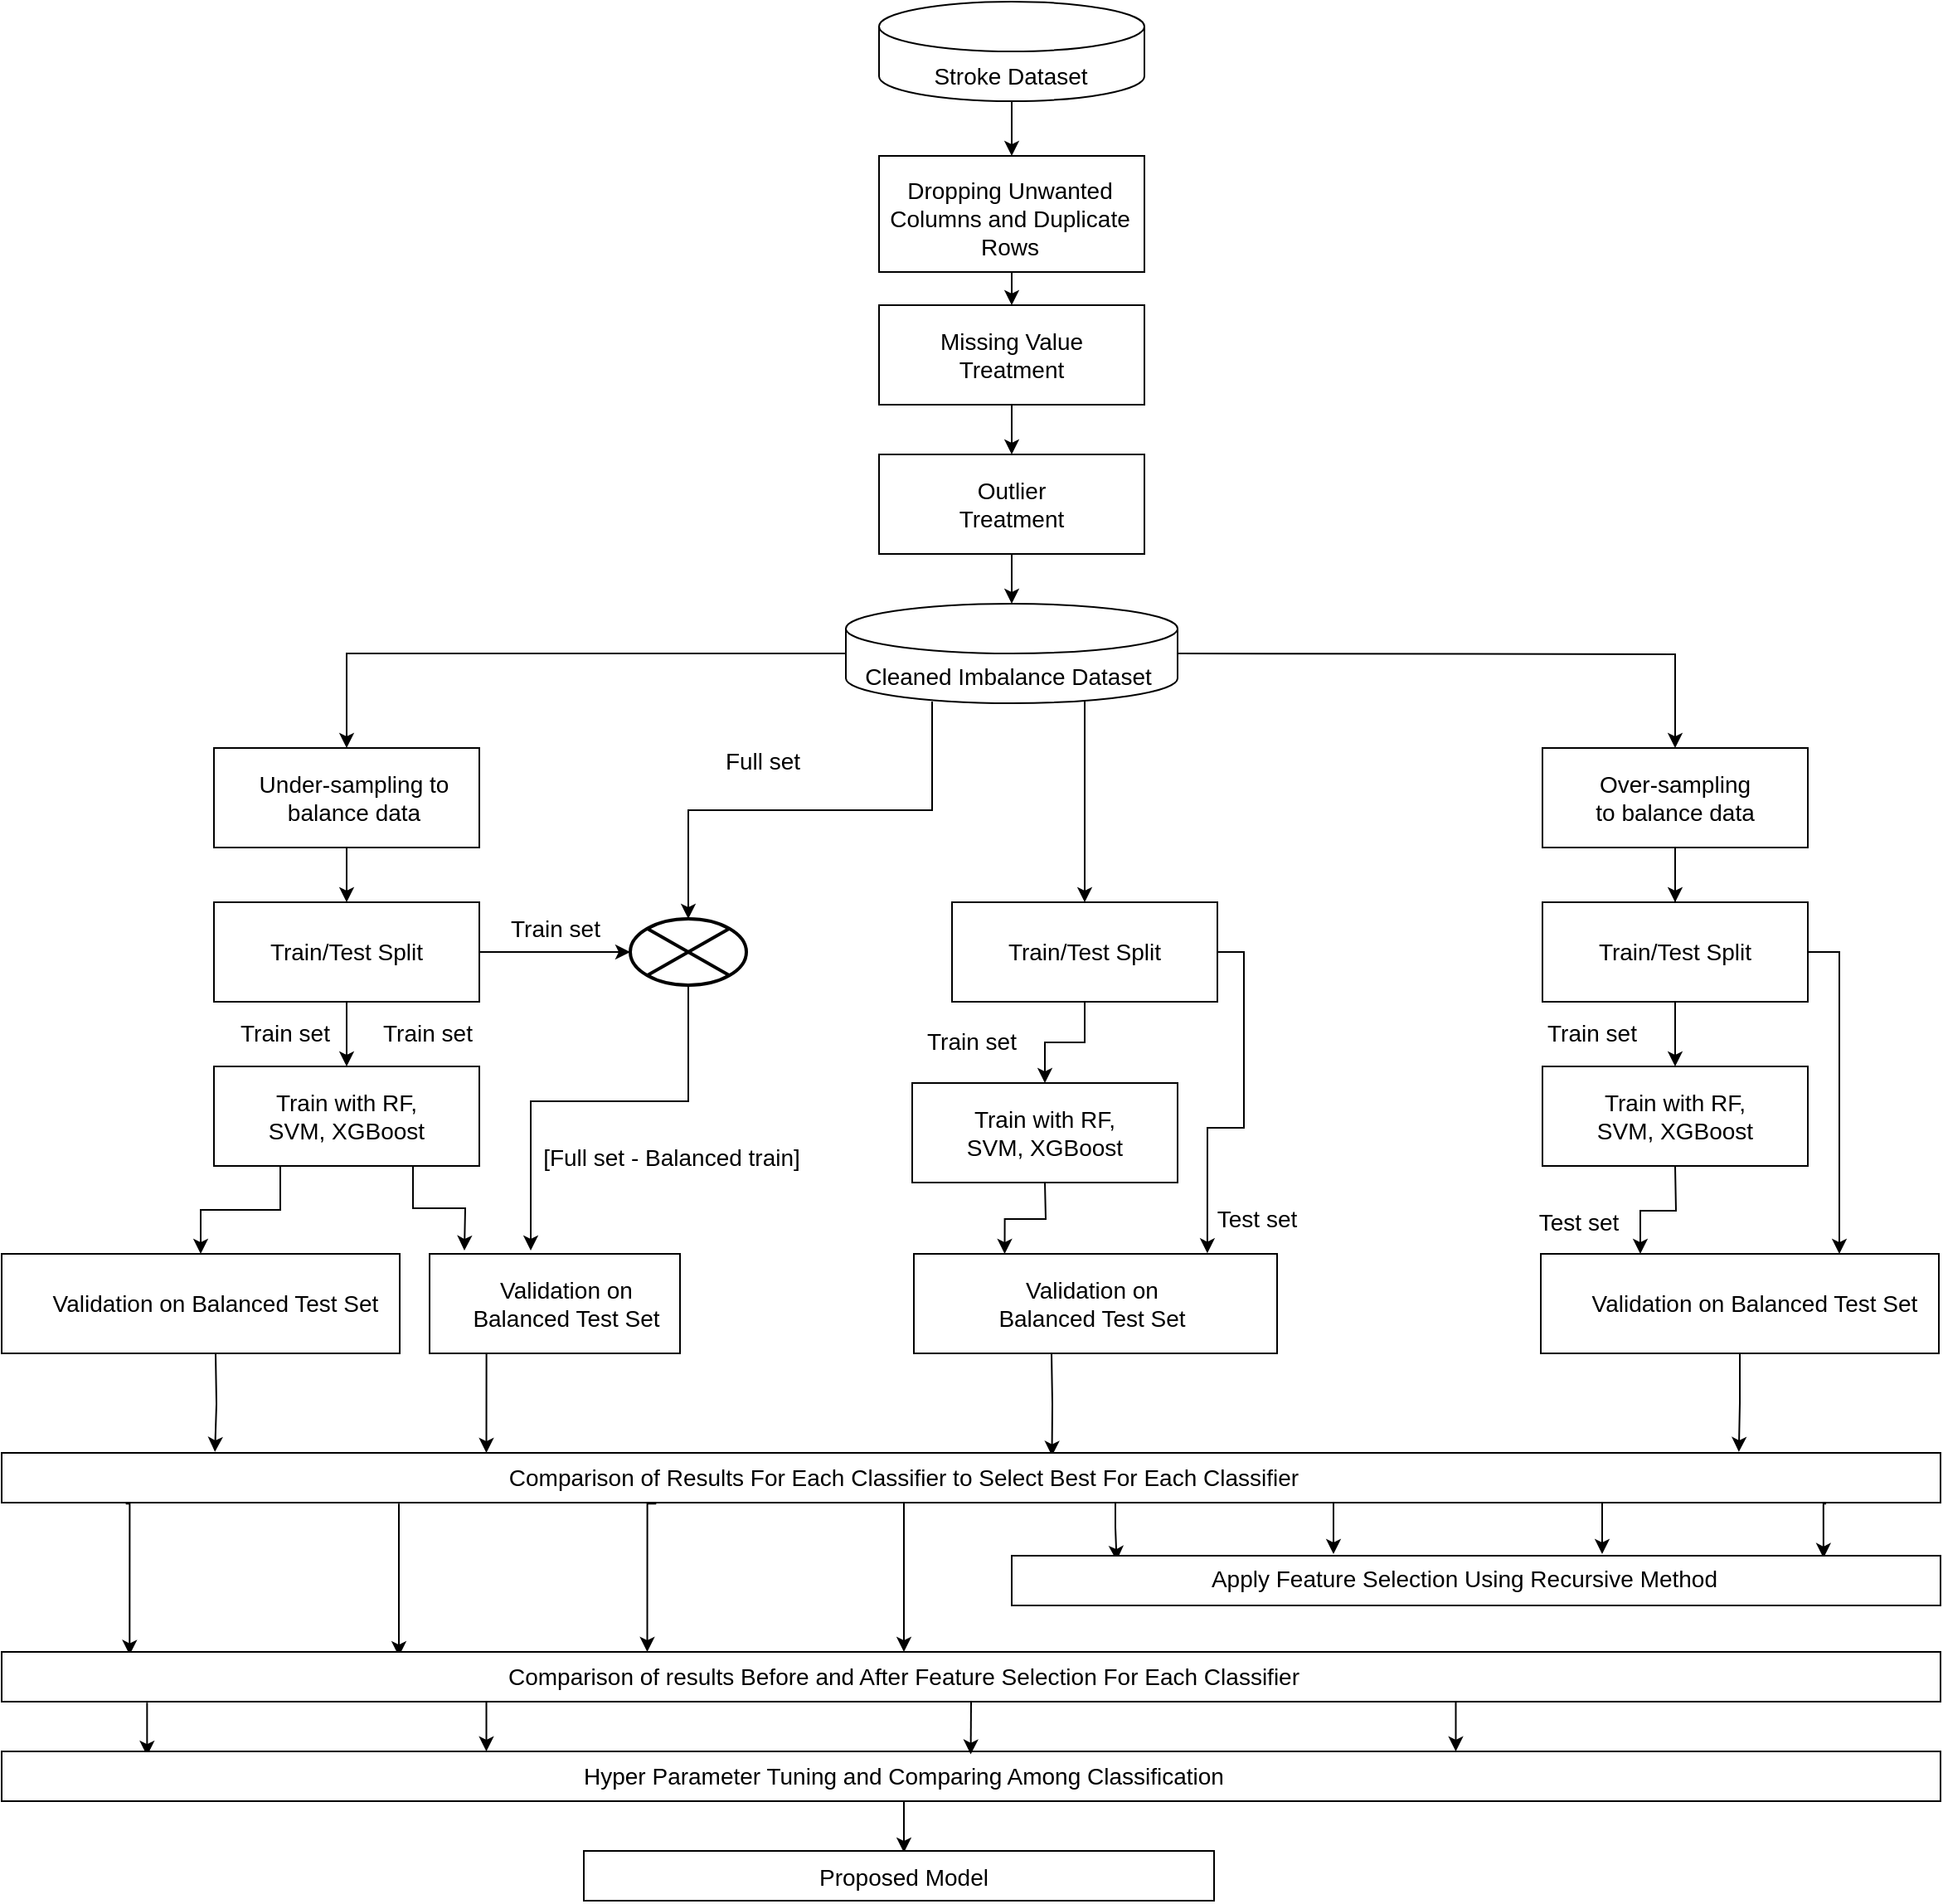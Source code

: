 <mxfile version="18.1.3" type="github">
  <diagram id="PCii4-yHpSWue9ZSMyPw" name="Page-1">
    <mxGraphModel dx="2234" dy="729" grid="1" gridSize="10" guides="1" tooltips="1" connect="1" arrows="1" fold="1" page="1" pageScale="1" pageWidth="850" pageHeight="1100" math="0" shadow="0">
      <root>
        <mxCell id="0" />
        <mxCell id="1" parent="0" />
        <mxCell id="yMCKSJx15J1RFyX7Sh6V-66" style="rounded=0;orthogonalLoop=1;jettySize=auto;html=1;entryX=0.5;entryY=0;entryDx=0;entryDy=0;" parent="1" source="yMCKSJx15J1RFyX7Sh6V-11" target="yMCKSJx15J1RFyX7Sh6V-13" edge="1">
          <mxGeometry relative="1" as="geometry" />
        </mxCell>
        <mxCell id="yMCKSJx15J1RFyX7Sh6V-11" value="" style="shape=cylinder3;whiteSpace=wrap;html=1;boundedLbl=1;backgroundOutline=1;size=15;" parent="1" vertex="1">
          <mxGeometry x="320" y="7" width="160" height="60" as="geometry" />
        </mxCell>
        <mxCell id="yMCKSJx15J1RFyX7Sh6V-12" value="&lt;font style=&quot;font-size: 14px;&quot;&gt;Stroke Dataset&lt;/font&gt;" style="text;html=1;strokeColor=none;fillColor=none;align=center;verticalAlign=middle;whiteSpace=wrap;rounded=0;" parent="1" vertex="1">
          <mxGeometry x="350" y="37" width="99" height="30" as="geometry" />
        </mxCell>
        <mxCell id="yMCKSJx15J1RFyX7Sh6V-13" value="" style="rounded=0;whiteSpace=wrap;html=1;" parent="1" vertex="1">
          <mxGeometry x="320" y="100" width="160" height="70" as="geometry" />
        </mxCell>
        <mxCell id="yMCKSJx15J1RFyX7Sh6V-68" style="edgeStyle=none;rounded=0;orthogonalLoop=1;jettySize=auto;html=1;entryX=0.5;entryY=0;entryDx=0;entryDy=0;" parent="1" target="yMCKSJx15J1RFyX7Sh6V-15" edge="1">
          <mxGeometry relative="1" as="geometry">
            <mxPoint x="400" y="170" as="sourcePoint" />
          </mxGeometry>
        </mxCell>
        <mxCell id="yMCKSJx15J1RFyX7Sh6V-14" value="&lt;font style=&quot;font-size: 14px;&quot;&gt;Dropping Unwanted Columns and Duplicate Rows&lt;/font&gt;" style="text;html=1;strokeColor=none;fillColor=none;align=center;verticalAlign=middle;whiteSpace=wrap;rounded=0;" parent="1" vertex="1">
          <mxGeometry x="324" y="125" width="150" height="25" as="geometry" />
        </mxCell>
        <mxCell id="yMCKSJx15J1RFyX7Sh6V-15" value="" style="rounded=0;whiteSpace=wrap;html=1;" parent="1" vertex="1">
          <mxGeometry x="320" y="190" width="160" height="60" as="geometry" />
        </mxCell>
        <mxCell id="yMCKSJx15J1RFyX7Sh6V-69" value="" style="edgeStyle=none;rounded=0;orthogonalLoop=1;jettySize=auto;html=1;entryX=0.5;entryY=0;entryDx=0;entryDy=0;" parent="1" target="yMCKSJx15J1RFyX7Sh6V-18" edge="1">
          <mxGeometry relative="1" as="geometry">
            <mxPoint x="400" y="250" as="sourcePoint" />
          </mxGeometry>
        </mxCell>
        <mxCell id="yMCKSJx15J1RFyX7Sh6V-16" value="&lt;font style=&quot;font-size: 14px;&quot;&gt;Missing Value Treatment&lt;/font&gt;" style="text;html=1;strokeColor=none;fillColor=none;align=center;verticalAlign=middle;whiteSpace=wrap;rounded=0;" parent="1" vertex="1">
          <mxGeometry x="350" y="205" width="100" height="30" as="geometry" />
        </mxCell>
        <mxCell id="yMCKSJx15J1RFyX7Sh6V-70" style="edgeStyle=none;rounded=0;orthogonalLoop=1;jettySize=auto;html=1;exitX=0.5;exitY=1;exitDx=0;exitDy=0;entryX=0.5;entryY=0;entryDx=0;entryDy=0;entryPerimeter=0;" parent="1" source="yMCKSJx15J1RFyX7Sh6V-18" edge="1">
          <mxGeometry relative="1" as="geometry">
            <mxPoint x="401" y="340" as="sourcePoint" />
            <mxPoint x="400" y="370" as="targetPoint" />
          </mxGeometry>
        </mxCell>
        <mxCell id="yMCKSJx15J1RFyX7Sh6V-18" value="" style="rounded=0;whiteSpace=wrap;html=1;" parent="1" vertex="1">
          <mxGeometry x="320" y="280" width="160" height="60" as="geometry" />
        </mxCell>
        <mxCell id="yMCKSJx15J1RFyX7Sh6V-19" value="&lt;font style=&quot;font-size: 14px;&quot;&gt;Outlier Treatment&lt;/font&gt;" style="text;html=1;strokeColor=none;fillColor=none;align=center;verticalAlign=middle;whiteSpace=wrap;rounded=0;strokeWidth=2;" parent="1" vertex="1">
          <mxGeometry x="350" y="295" width="100" height="30" as="geometry" />
        </mxCell>
        <mxCell id="yMCKSJx15J1RFyX7Sh6V-71" style="edgeStyle=orthogonalEdgeStyle;rounded=0;orthogonalLoop=1;jettySize=auto;html=1;entryX=0.5;entryY=0;entryDx=0;entryDy=0;" parent="1" source="yMCKSJx15J1RFyX7Sh6V-21" target="yMCKSJx15J1RFyX7Sh6V-24" edge="1">
          <mxGeometry relative="1" as="geometry" />
        </mxCell>
        <mxCell id="yMCKSJx15J1RFyX7Sh6V-21" value="" style="shape=cylinder3;whiteSpace=wrap;html=1;boundedLbl=1;backgroundOutline=1;size=15;" parent="1" vertex="1">
          <mxGeometry x="300" y="370" width="200" height="60" as="geometry" />
        </mxCell>
        <mxCell id="yMCKSJx15J1RFyX7Sh6V-72" style="edgeStyle=orthogonalEdgeStyle;rounded=0;orthogonalLoop=1;jettySize=auto;html=1;entryX=0.5;entryY=0;entryDx=0;entryDy=0;" parent="1" target="yMCKSJx15J1RFyX7Sh6V-26" edge="1">
          <mxGeometry relative="1" as="geometry">
            <mxPoint x="500" y="400" as="sourcePoint" />
          </mxGeometry>
        </mxCell>
        <mxCell id="yMCKSJx15J1RFyX7Sh6V-105" style="edgeStyle=orthogonalEdgeStyle;rounded=0;orthogonalLoop=1;jettySize=auto;html=1;exitX=0.75;exitY=1;exitDx=0;exitDy=0;entryX=0.5;entryY=0;entryDx=0;entryDy=0;fontSize=14;" parent="1" source="yMCKSJx15J1RFyX7Sh6V-22" target="yMCKSJx15J1RFyX7Sh6V-46" edge="1">
          <mxGeometry relative="1" as="geometry" />
        </mxCell>
        <mxCell id="yMCKSJx15J1RFyX7Sh6V-111" style="edgeStyle=orthogonalEdgeStyle;rounded=0;orthogonalLoop=1;jettySize=auto;html=1;exitX=0.25;exitY=1;exitDx=0;exitDy=0;fontSize=14;" parent="1" source="yMCKSJx15J1RFyX7Sh6V-22" target="yMCKSJx15J1RFyX7Sh6V-110" edge="1">
          <mxGeometry relative="1" as="geometry" />
        </mxCell>
        <mxCell id="yMCKSJx15J1RFyX7Sh6V-22" value="&lt;font style=&quot;font-size: 14px;&quot;&gt;Cleaned Imbalance Dataset&lt;/font&gt;" style="text;html=1;strokeColor=none;fillColor=none;align=center;verticalAlign=middle;whiteSpace=wrap;rounded=0;" parent="1" vertex="1">
          <mxGeometry x="306" y="399" width="184" height="30" as="geometry" />
        </mxCell>
        <mxCell id="yMCKSJx15J1RFyX7Sh6V-24" value="" style="rounded=0;whiteSpace=wrap;html=1;" parent="1" vertex="1">
          <mxGeometry x="-81" y="457" width="160" height="60" as="geometry" />
        </mxCell>
        <mxCell id="yMCKSJx15J1RFyX7Sh6V-73" value="" style="edgeStyle=none;rounded=0;orthogonalLoop=1;jettySize=auto;html=1;entryX=0.5;entryY=0;entryDx=0;entryDy=0;exitX=0.5;exitY=1;exitDx=0;exitDy=0;" parent="1" source="yMCKSJx15J1RFyX7Sh6V-24" target="yMCKSJx15J1RFyX7Sh6V-28" edge="1">
          <mxGeometry relative="1" as="geometry">
            <mxPoint x="-30" y="430" as="sourcePoint" />
          </mxGeometry>
        </mxCell>
        <mxCell id="yMCKSJx15J1RFyX7Sh6V-25" value="&lt;font style=&quot;font-size: 14px;&quot;&gt;Under-sampling to balance data&lt;/font&gt;" style="text;html=1;strokeColor=none;fillColor=none;align=center;verticalAlign=middle;whiteSpace=wrap;rounded=0;" parent="1" vertex="1">
          <mxGeometry x="-56" y="472" width="119" height="30" as="geometry" />
        </mxCell>
        <mxCell id="yMCKSJx15J1RFyX7Sh6V-75" value="" style="edgeStyle=none;rounded=0;orthogonalLoop=1;jettySize=auto;html=1;fontSize=14;" parent="1" source="yMCKSJx15J1RFyX7Sh6V-26" target="yMCKSJx15J1RFyX7Sh6V-31" edge="1">
          <mxGeometry relative="1" as="geometry" />
        </mxCell>
        <mxCell id="yMCKSJx15J1RFyX7Sh6V-26" value="" style="rounded=0;whiteSpace=wrap;html=1;" parent="1" vertex="1">
          <mxGeometry x="720" y="457" width="160" height="60" as="geometry" />
        </mxCell>
        <mxCell id="yMCKSJx15J1RFyX7Sh6V-74" value="" style="edgeStyle=none;rounded=0;orthogonalLoop=1;jettySize=auto;html=1;entryX=0.5;entryY=0;entryDx=0;entryDy=0;" parent="1" target="yMCKSJx15J1RFyX7Sh6V-30" edge="1">
          <mxGeometry relative="1" as="geometry">
            <mxPoint x="800" y="520" as="sourcePoint" />
          </mxGeometry>
        </mxCell>
        <mxCell id="yMCKSJx15J1RFyX7Sh6V-27" value="&lt;font style=&quot;font-size: 14px;&quot;&gt;Over-sampling to balance data&lt;/font&gt;" style="text;html=1;strokeColor=none;fillColor=none;align=center;verticalAlign=middle;whiteSpace=wrap;rounded=0;" parent="1" vertex="1">
          <mxGeometry x="750" y="472" width="100" height="30" as="geometry" />
        </mxCell>
        <mxCell id="yMCKSJx15J1RFyX7Sh6V-112" style="edgeStyle=orthogonalEdgeStyle;rounded=0;orthogonalLoop=1;jettySize=auto;html=1;exitX=1;exitY=0.5;exitDx=0;exitDy=0;entryX=0;entryY=0.5;entryDx=0;entryDy=0;entryPerimeter=0;fontSize=14;" parent="1" source="yMCKSJx15J1RFyX7Sh6V-28" target="yMCKSJx15J1RFyX7Sh6V-110" edge="1">
          <mxGeometry relative="1" as="geometry" />
        </mxCell>
        <mxCell id="yMCKSJx15J1RFyX7Sh6V-28" value="" style="rounded=0;whiteSpace=wrap;html=1;" parent="1" vertex="1">
          <mxGeometry x="-81" y="550" width="160" height="60" as="geometry" />
        </mxCell>
        <mxCell id="yMCKSJx15J1RFyX7Sh6V-76" value="" style="edgeStyle=none;rounded=0;orthogonalLoop=1;jettySize=auto;html=1;fontSize=14;entryX=0.5;entryY=0;entryDx=0;entryDy=0;" parent="1" target="yMCKSJx15J1RFyX7Sh6V-32" edge="1">
          <mxGeometry relative="1" as="geometry">
            <mxPoint x="-1" y="610" as="sourcePoint" />
          </mxGeometry>
        </mxCell>
        <mxCell id="yMCKSJx15J1RFyX7Sh6V-29" value="&lt;font style=&quot;font-size: 14px;&quot;&gt;Train/Test Split&lt;/font&gt;" style="text;html=1;strokeColor=none;fillColor=none;align=center;verticalAlign=middle;whiteSpace=wrap;rounded=0;" parent="1" vertex="1">
          <mxGeometry x="-51" y="565" width="100" height="30" as="geometry" />
        </mxCell>
        <mxCell id="yMCKSJx15J1RFyX7Sh6V-85" style="edgeStyle=orthogonalEdgeStyle;rounded=0;orthogonalLoop=1;jettySize=auto;html=1;entryX=0.75;entryY=0;entryDx=0;entryDy=0;fontSize=14;" parent="1" source="yMCKSJx15J1RFyX7Sh6V-30" target="yMCKSJx15J1RFyX7Sh6V-54" edge="1">
          <mxGeometry relative="1" as="geometry">
            <Array as="points">
              <mxPoint x="899" y="580" />
            </Array>
          </mxGeometry>
        </mxCell>
        <mxCell id="yMCKSJx15J1RFyX7Sh6V-30" value="" style="rounded=0;whiteSpace=wrap;html=1;" parent="1" vertex="1">
          <mxGeometry x="720" y="550" width="160" height="60" as="geometry" />
        </mxCell>
        <mxCell id="yMCKSJx15J1RFyX7Sh6V-81" value="" style="edgeStyle=orthogonalEdgeStyle;rounded=0;orthogonalLoop=1;jettySize=auto;html=1;fontSize=14;entryX=0.5;entryY=0;entryDx=0;entryDy=0;" parent="1" target="yMCKSJx15J1RFyX7Sh6V-34" edge="1">
          <mxGeometry relative="1" as="geometry">
            <mxPoint x="800" y="610" as="sourcePoint" />
          </mxGeometry>
        </mxCell>
        <mxCell id="yMCKSJx15J1RFyX7Sh6V-31" value="&lt;font style=&quot;font-size: 14px;&quot;&gt;Train/Test Split&lt;/font&gt;" style="text;html=1;strokeColor=none;fillColor=none;align=center;verticalAlign=middle;whiteSpace=wrap;rounded=0;" parent="1" vertex="1">
          <mxGeometry x="750" y="565" width="100" height="30" as="geometry" />
        </mxCell>
        <mxCell id="yMCKSJx15J1RFyX7Sh6V-80" style="edgeStyle=orthogonalEdgeStyle;rounded=0;orthogonalLoop=1;jettySize=auto;html=1;exitX=0.75;exitY=1;exitDx=0;exitDy=0;fontSize=14;" parent="1" source="yMCKSJx15J1RFyX7Sh6V-32" edge="1">
          <mxGeometry relative="1" as="geometry">
            <mxPoint x="70" y="760" as="targetPoint" />
          </mxGeometry>
        </mxCell>
        <mxCell id="yMCKSJx15J1RFyX7Sh6V-32" value="" style="rounded=0;whiteSpace=wrap;html=1;" parent="1" vertex="1">
          <mxGeometry x="-81" y="649" width="160" height="60" as="geometry" />
        </mxCell>
        <mxCell id="yMCKSJx15J1RFyX7Sh6V-33" value="&lt;font style=&quot;font-size: 14px;&quot;&gt;Train with RF, SVM, XGBoost&lt;/font&gt;" style="text;html=1;strokeColor=none;fillColor=none;align=center;verticalAlign=middle;whiteSpace=wrap;rounded=0;" parent="1" vertex="1">
          <mxGeometry x="-51" y="664" width="100" height="30" as="geometry" />
        </mxCell>
        <mxCell id="yMCKSJx15J1RFyX7Sh6V-34" value="" style="rounded=0;whiteSpace=wrap;html=1;" parent="1" vertex="1">
          <mxGeometry x="720" y="649" width="160" height="60" as="geometry" />
        </mxCell>
        <mxCell id="yMCKSJx15J1RFyX7Sh6V-82" value="" style="edgeStyle=orthogonalEdgeStyle;rounded=0;orthogonalLoop=1;jettySize=auto;html=1;fontSize=14;entryX=0.25;entryY=0;entryDx=0;entryDy=0;" parent="1" target="yMCKSJx15J1RFyX7Sh6V-54" edge="1">
          <mxGeometry relative="1" as="geometry">
            <mxPoint x="800" y="709" as="sourcePoint" />
            <mxPoint x="800" y="739" as="targetPoint" />
          </mxGeometry>
        </mxCell>
        <mxCell id="yMCKSJx15J1RFyX7Sh6V-35" value="&lt;font style=&quot;font-size: 14px;&quot;&gt;Train with RF, SVM, XGBoost&lt;/font&gt;" style="text;html=1;strokeColor=none;fillColor=none;align=center;verticalAlign=middle;whiteSpace=wrap;rounded=0;" parent="1" vertex="1">
          <mxGeometry x="750" y="664" width="100" height="30" as="geometry" />
        </mxCell>
        <mxCell id="yMCKSJx15J1RFyX7Sh6V-79" style="edgeStyle=orthogonalEdgeStyle;rounded=0;orthogonalLoop=1;jettySize=auto;html=1;exitX=0.25;exitY=1;exitDx=0;exitDy=0;entryX=0.5;entryY=0;entryDx=0;entryDy=0;fontSize=14;" parent="1" source="yMCKSJx15J1RFyX7Sh6V-32" target="yMCKSJx15J1RFyX7Sh6V-42" edge="1">
          <mxGeometry relative="1" as="geometry">
            <mxPoint x="-30.5" y="799" as="sourcePoint" />
          </mxGeometry>
        </mxCell>
        <mxCell id="yMCKSJx15J1RFyX7Sh6V-42" value="" style="rounded=0;whiteSpace=wrap;html=1;" parent="1" vertex="1">
          <mxGeometry x="-209" y="762" width="240" height="60" as="geometry" />
        </mxCell>
        <mxCell id="yMCKSJx15J1RFyX7Sh6V-89" style="edgeStyle=orthogonalEdgeStyle;rounded=0;orthogonalLoop=1;jettySize=auto;html=1;entryX=0.11;entryY=-0.02;entryDx=0;entryDy=0;entryPerimeter=0;fontSize=14;" parent="1" target="yMCKSJx15J1RFyX7Sh6V-56" edge="1">
          <mxGeometry relative="1" as="geometry">
            <mxPoint x="-80" y="822" as="sourcePoint" />
          </mxGeometry>
        </mxCell>
        <mxCell id="yMCKSJx15J1RFyX7Sh6V-43" value="&lt;font style=&quot;font-size: 14px;&quot;&gt;Validation on Balanced Test Set&lt;/font&gt;" style="text;html=1;strokeColor=none;fillColor=none;align=center;verticalAlign=middle;whiteSpace=wrap;rounded=0;" parent="1" vertex="1">
          <mxGeometry x="-185" y="777" width="210" height="30" as="geometry" />
        </mxCell>
        <mxCell id="yMCKSJx15J1RFyX7Sh6V-44" value="" style="rounded=0;whiteSpace=wrap;html=1;" parent="1" vertex="1">
          <mxGeometry x="49" y="762" width="151" height="60" as="geometry" />
        </mxCell>
        <mxCell id="yMCKSJx15J1RFyX7Sh6V-88" style="edgeStyle=orthogonalEdgeStyle;rounded=0;orthogonalLoop=1;jettySize=auto;html=1;entryX=0.25;entryY=0;entryDx=0;entryDy=0;fontSize=14;" parent="1" target="yMCKSJx15J1RFyX7Sh6V-56" edge="1">
          <mxGeometry relative="1" as="geometry">
            <mxPoint x="132" y="822" as="sourcePoint" />
            <Array as="points">
              <mxPoint x="83" y="822" />
            </Array>
          </mxGeometry>
        </mxCell>
        <mxCell id="yMCKSJx15J1RFyX7Sh6V-45" value="&lt;font style=&quot;font-size: 14px;&quot;&gt;Validation on Balanced Test Set&lt;/font&gt;" style="text;html=1;strokeColor=none;fillColor=none;align=center;verticalAlign=middle;whiteSpace=wrap;rounded=0;" parent="1" vertex="1">
          <mxGeometry x="73" y="777" width="117" height="30" as="geometry" />
        </mxCell>
        <mxCell id="yMCKSJx15J1RFyX7Sh6V-106" style="edgeStyle=orthogonalEdgeStyle;rounded=0;orthogonalLoop=1;jettySize=auto;html=1;exitX=0.5;exitY=1;exitDx=0;exitDy=0;entryX=0.5;entryY=0;entryDx=0;entryDy=0;fontSize=14;" parent="1" source="yMCKSJx15J1RFyX7Sh6V-46" target="yMCKSJx15J1RFyX7Sh6V-48" edge="1">
          <mxGeometry relative="1" as="geometry" />
        </mxCell>
        <mxCell id="B7P2nCLe0r-bqkbQ7zaA-1" style="edgeStyle=orthogonalEdgeStyle;rounded=0;orthogonalLoop=1;jettySize=auto;html=1;entryX=0.808;entryY=-0.006;entryDx=0;entryDy=0;fontSize=14;entryPerimeter=0;" edge="1" parent="1" source="yMCKSJx15J1RFyX7Sh6V-46" target="yMCKSJx15J1RFyX7Sh6V-50">
          <mxGeometry relative="1" as="geometry">
            <Array as="points">
              <mxPoint x="540" y="580" />
              <mxPoint x="540" y="686" />
              <mxPoint x="518" y="686" />
            </Array>
          </mxGeometry>
        </mxCell>
        <mxCell id="yMCKSJx15J1RFyX7Sh6V-46" value="" style="rounded=0;whiteSpace=wrap;html=1;" parent="1" vertex="1">
          <mxGeometry x="364" y="550" width="160" height="60" as="geometry" />
        </mxCell>
        <mxCell id="yMCKSJx15J1RFyX7Sh6V-47" value="&lt;font style=&quot;font-size: 14px;&quot;&gt;Train/Test Split&lt;/font&gt;" style="text;html=1;strokeColor=none;fillColor=none;align=center;verticalAlign=middle;whiteSpace=wrap;rounded=0;" parent="1" vertex="1">
          <mxGeometry x="394" y="565" width="100" height="30" as="geometry" />
        </mxCell>
        <mxCell id="yMCKSJx15J1RFyX7Sh6V-48" value="" style="rounded=0;whiteSpace=wrap;html=1;" parent="1" vertex="1">
          <mxGeometry x="340" y="659" width="160" height="60" as="geometry" />
        </mxCell>
        <mxCell id="yMCKSJx15J1RFyX7Sh6V-109" style="edgeStyle=orthogonalEdgeStyle;rounded=0;orthogonalLoop=1;jettySize=auto;html=1;entryX=0.25;entryY=0;entryDx=0;entryDy=0;fontSize=14;" parent="1" target="yMCKSJx15J1RFyX7Sh6V-50" edge="1">
          <mxGeometry relative="1" as="geometry">
            <mxPoint x="420" y="719" as="sourcePoint" />
          </mxGeometry>
        </mxCell>
        <mxCell id="yMCKSJx15J1RFyX7Sh6V-49" value="&lt;font style=&quot;font-size: 14px;&quot;&gt;Train with RF, SVM, XGBoost&lt;/font&gt;" style="text;html=1;strokeColor=none;fillColor=none;align=center;verticalAlign=middle;whiteSpace=wrap;rounded=0;" parent="1" vertex="1">
          <mxGeometry x="370" y="674" width="100" height="30" as="geometry" />
        </mxCell>
        <mxCell id="yMCKSJx15J1RFyX7Sh6V-50" value="" style="rounded=0;whiteSpace=wrap;html=1;" parent="1" vertex="1">
          <mxGeometry x="341" y="762" width="219" height="60" as="geometry" />
        </mxCell>
        <mxCell id="yMCKSJx15J1RFyX7Sh6V-87" style="edgeStyle=orthogonalEdgeStyle;rounded=0;orthogonalLoop=1;jettySize=auto;html=1;entryX=0.675;entryY=0.06;entryDx=0;entryDy=0;entryPerimeter=0;fontSize=14;" parent="1" target="yMCKSJx15J1RFyX7Sh6V-57" edge="1">
          <mxGeometry relative="1" as="geometry">
            <mxPoint x="424" y="822" as="sourcePoint" />
          </mxGeometry>
        </mxCell>
        <mxCell id="yMCKSJx15J1RFyX7Sh6V-51" value="&lt;font style=&quot;font-size: 14px;&quot;&gt;Validation on Balanced Test Set&lt;/font&gt;" style="text;html=1;strokeColor=none;fillColor=none;align=center;verticalAlign=middle;whiteSpace=wrap;rounded=0;" parent="1" vertex="1">
          <mxGeometry x="390" y="777" width="117" height="30" as="geometry" />
        </mxCell>
        <mxCell id="yMCKSJx15J1RFyX7Sh6V-86" style="edgeStyle=orthogonalEdgeStyle;rounded=0;orthogonalLoop=1;jettySize=auto;html=1;exitX=0.5;exitY=1;exitDx=0;exitDy=0;entryX=0.896;entryY=-0.02;entryDx=0;entryDy=0;entryPerimeter=0;fontSize=14;" parent="1" source="yMCKSJx15J1RFyX7Sh6V-54" target="yMCKSJx15J1RFyX7Sh6V-56" edge="1">
          <mxGeometry relative="1" as="geometry" />
        </mxCell>
        <mxCell id="yMCKSJx15J1RFyX7Sh6V-54" value="" style="rounded=0;whiteSpace=wrap;html=1;" parent="1" vertex="1">
          <mxGeometry x="719" y="762" width="240" height="60" as="geometry" />
        </mxCell>
        <mxCell id="yMCKSJx15J1RFyX7Sh6V-55" value="&lt;font style=&quot;font-size: 14px;&quot;&gt;Validation on Balanced Test Set&lt;/font&gt;" style="text;html=1;strokeColor=none;fillColor=none;align=center;verticalAlign=middle;whiteSpace=wrap;rounded=0;" parent="1" vertex="1">
          <mxGeometry x="743" y="777" width="210" height="30" as="geometry" />
        </mxCell>
        <mxCell id="yMCKSJx15J1RFyX7Sh6V-93" style="edgeStyle=orthogonalEdgeStyle;rounded=0;orthogonalLoop=1;jettySize=auto;html=1;entryX=0.874;entryY=0.047;entryDx=0;entryDy=0;entryPerimeter=0;fontSize=14;exitX=0.941;exitY=1.02;exitDx=0;exitDy=0;exitPerimeter=0;" parent="1" source="yMCKSJx15J1RFyX7Sh6V-56" target="yMCKSJx15J1RFyX7Sh6V-58" edge="1">
          <mxGeometry relative="1" as="geometry" />
        </mxCell>
        <mxCell id="yMCKSJx15J1RFyX7Sh6V-94" style="edgeStyle=orthogonalEdgeStyle;rounded=0;orthogonalLoop=1;jettySize=auto;html=1;exitX=0.75;exitY=1;exitDx=0;exitDy=0;entryX=0.5;entryY=0;entryDx=0;entryDy=0;fontSize=14;" parent="1" edge="1">
          <mxGeometry relative="1" as="geometry">
            <mxPoint x="750.75" y="912" as="sourcePoint" />
            <mxPoint x="756" y="943" as="targetPoint" />
          </mxGeometry>
        </mxCell>
        <mxCell id="yMCKSJx15J1RFyX7Sh6V-95" style="edgeStyle=orthogonalEdgeStyle;rounded=0;orthogonalLoop=1;jettySize=auto;html=1;entryX=0.25;entryY=0;entryDx=0;entryDy=0;fontSize=14;exitX=1;exitY=1;exitDx=0;exitDy=0;" parent="1" source="yMCKSJx15J1RFyX7Sh6V-57" target="yMCKSJx15J1RFyX7Sh6V-59" edge="1">
          <mxGeometry relative="1" as="geometry" />
        </mxCell>
        <mxCell id="yMCKSJx15J1RFyX7Sh6V-96" style="edgeStyle=orthogonalEdgeStyle;rounded=0;orthogonalLoop=1;jettySize=auto;html=1;entryX=0.066;entryY=0.06;entryDx=0;entryDy=0;entryPerimeter=0;fontSize=14;exitX=0.064;exitY=1.02;exitDx=0;exitDy=0;exitPerimeter=0;" parent="1" source="yMCKSJx15J1RFyX7Sh6V-56" target="yMCKSJx15J1RFyX7Sh6V-60" edge="1">
          <mxGeometry relative="1" as="geometry">
            <Array as="points">
              <mxPoint x="-132" y="913" />
            </Array>
          </mxGeometry>
        </mxCell>
        <mxCell id="yMCKSJx15J1RFyX7Sh6V-97" style="edgeStyle=orthogonalEdgeStyle;rounded=0;orthogonalLoop=1;jettySize=auto;html=1;fontSize=14;entryX=0.145;entryY=0.087;entryDx=0;entryDy=0;entryPerimeter=0;exitX=0.145;exitY=1.02;exitDx=0;exitDy=0;exitPerimeter=0;" parent="1" edge="1">
          <mxGeometry relative="1" as="geometry">
            <mxPoint x="30.505" y="912.6" as="sourcePoint" />
            <mxPoint x="30.505" y="1004.61" as="targetPoint" />
          </mxGeometry>
        </mxCell>
        <mxCell id="yMCKSJx15J1RFyX7Sh6V-56" value="" style="rounded=0;whiteSpace=wrap;html=1;" parent="1" vertex="1">
          <mxGeometry x="-209" y="882" width="1169" height="30" as="geometry" />
        </mxCell>
        <mxCell id="yMCKSJx15J1RFyX7Sh6V-90" style="edgeStyle=orthogonalEdgeStyle;rounded=0;orthogonalLoop=1;jettySize=auto;html=1;exitX=0.75;exitY=1;exitDx=0;exitDy=0;entryX=0.113;entryY=0.1;entryDx=0;entryDy=0;entryPerimeter=0;fontSize=14;" parent="1" source="yMCKSJx15J1RFyX7Sh6V-57" target="yMCKSJx15J1RFyX7Sh6V-58" edge="1">
          <mxGeometry relative="1" as="geometry">
            <Array as="points">
              <mxPoint x="463" y="927" />
            </Array>
          </mxGeometry>
        </mxCell>
        <mxCell id="yMCKSJx15J1RFyX7Sh6V-57" value="&lt;font style=&quot;font-size: 14px;&quot;&gt;Comparison of Results For Each Classifier to Select Best For Each Classifier&lt;/font&gt;" style="text;html=1;strokeColor=none;fillColor=none;align=center;verticalAlign=middle;whiteSpace=wrap;rounded=0;" parent="1" vertex="1">
          <mxGeometry x="80" y="882" width="510" height="30" as="geometry" />
        </mxCell>
        <mxCell id="yMCKSJx15J1RFyX7Sh6V-58" value="" style="rounded=0;whiteSpace=wrap;html=1;" parent="1" vertex="1">
          <mxGeometry x="400" y="944" width="560" height="30" as="geometry" />
        </mxCell>
        <mxCell id="yMCKSJx15J1RFyX7Sh6V-59" value="&lt;font style=&quot;font-size: 14px;&quot;&gt;Apply Feature Selection Using Recursive Method&lt;/font&gt;" style="text;html=1;strokeColor=none;fillColor=none;align=center;verticalAlign=middle;whiteSpace=wrap;rounded=0;" parent="1" vertex="1">
          <mxGeometry x="515" y="943" width="316" height="30" as="geometry" />
        </mxCell>
        <mxCell id="yMCKSJx15J1RFyX7Sh6V-100" style="edgeStyle=orthogonalEdgeStyle;rounded=0;orthogonalLoop=1;jettySize=auto;html=1;fontSize=14;exitX=0.075;exitY=1.02;exitDx=0;exitDy=0;exitPerimeter=0;entryX=0.075;entryY=0.087;entryDx=0;entryDy=0;entryPerimeter=0;" parent="1" source="yMCKSJx15J1RFyX7Sh6V-60" target="yMCKSJx15J1RFyX7Sh6V-62" edge="1">
          <mxGeometry relative="1" as="geometry" />
        </mxCell>
        <mxCell id="yMCKSJx15J1RFyX7Sh6V-60" value="" style="rounded=0;whiteSpace=wrap;html=1;" parent="1" vertex="1">
          <mxGeometry x="-209" y="1002" width="1169" height="30" as="geometry" />
        </mxCell>
        <mxCell id="yMCKSJx15J1RFyX7Sh6V-61" value="&lt;font style=&quot;font-size: 14px;&quot;&gt;Comparison of results Before and After Feature Selection For Each Classifier&lt;/font&gt;" style="text;html=1;strokeColor=none;fillColor=none;align=center;verticalAlign=middle;whiteSpace=wrap;rounded=0;" parent="1" vertex="1">
          <mxGeometry x="80" y="1002" width="510" height="30" as="geometry" />
        </mxCell>
        <mxCell id="yMCKSJx15J1RFyX7Sh6V-62" value="" style="rounded=0;whiteSpace=wrap;html=1;" parent="1" vertex="1">
          <mxGeometry x="-209" y="1062" width="1169" height="30" as="geometry" />
        </mxCell>
        <mxCell id="yMCKSJx15J1RFyX7Sh6V-104" value="" style="edgeStyle=orthogonalEdgeStyle;rounded=0;orthogonalLoop=1;jettySize=auto;html=1;fontSize=14;entryX=0.5;entryY=0;entryDx=0;entryDy=0;" parent="1" source="yMCKSJx15J1RFyX7Sh6V-63" target="yMCKSJx15J1RFyX7Sh6V-65" edge="1">
          <mxGeometry relative="1" as="geometry" />
        </mxCell>
        <mxCell id="yMCKSJx15J1RFyX7Sh6V-63" value="&lt;font style=&quot;font-size: 14px;&quot;&gt;Hyper Parameter Tuning and Comparing Among Classification&lt;/font&gt;" style="text;html=1;strokeColor=none;fillColor=none;align=center;verticalAlign=middle;whiteSpace=wrap;rounded=0;" parent="1" vertex="1">
          <mxGeometry x="80" y="1062" width="510" height="30" as="geometry" />
        </mxCell>
        <mxCell id="yMCKSJx15J1RFyX7Sh6V-64" value="" style="rounded=0;whiteSpace=wrap;html=1;" parent="1" vertex="1">
          <mxGeometry x="142" y="1122" width="380" height="30" as="geometry" />
        </mxCell>
        <mxCell id="yMCKSJx15J1RFyX7Sh6V-65" value="&lt;font style=&quot;font-size: 14px;&quot;&gt;Proposed Model&lt;/font&gt;" style="text;html=1;strokeColor=none;fillColor=none;align=center;verticalAlign=middle;whiteSpace=wrap;rounded=0;" parent="1" vertex="1">
          <mxGeometry x="80" y="1123" width="510" height="30" as="geometry" />
        </mxCell>
        <mxCell id="yMCKSJx15J1RFyX7Sh6V-98" style="edgeStyle=orthogonalEdgeStyle;rounded=0;orthogonalLoop=1;jettySize=auto;html=1;fontSize=14;entryX=0.25;entryY=0;entryDx=0;entryDy=0;exitX=0.017;exitY=1.02;exitDx=0;exitDy=0;exitPerimeter=0;" parent="1" edge="1">
          <mxGeometry relative="1" as="geometry">
            <mxPoint x="185.67" y="912.6" as="sourcePoint" />
            <mxPoint x="180.25" y="1002" as="targetPoint" />
            <Array as="points">
              <mxPoint x="180" y="913" />
            </Array>
          </mxGeometry>
        </mxCell>
        <mxCell id="yMCKSJx15J1RFyX7Sh6V-99" style="edgeStyle=orthogonalEdgeStyle;rounded=0;orthogonalLoop=1;jettySize=auto;html=1;fontSize=14;entryX=0.5;entryY=0;entryDx=0;entryDy=0;exitX=0.5;exitY=1;exitDx=0;exitDy=0;" parent="1" source="yMCKSJx15J1RFyX7Sh6V-57" target="yMCKSJx15J1RFyX7Sh6V-61" edge="1">
          <mxGeometry relative="1" as="geometry">
            <mxPoint x="-19.495" y="932.6" as="sourcePoint" />
            <mxPoint x="-19.495" y="1024.61" as="targetPoint" />
          </mxGeometry>
        </mxCell>
        <mxCell id="yMCKSJx15J1RFyX7Sh6V-101" style="edgeStyle=orthogonalEdgeStyle;rounded=0;orthogonalLoop=1;jettySize=auto;html=1;fontSize=14;entryX=0.25;entryY=0;entryDx=0;entryDy=0;exitX=0.25;exitY=1;exitDx=0;exitDy=0;" parent="1" source="yMCKSJx15J1RFyX7Sh6V-60" target="yMCKSJx15J1RFyX7Sh6V-62" edge="1">
          <mxGeometry relative="1" as="geometry">
            <mxPoint x="-20" y="1042" as="sourcePoint" />
            <mxPoint x="-111.325" y="1074.61" as="targetPoint" />
          </mxGeometry>
        </mxCell>
        <mxCell id="yMCKSJx15J1RFyX7Sh6V-102" style="edgeStyle=orthogonalEdgeStyle;rounded=0;orthogonalLoop=1;jettySize=auto;html=1;fontSize=14;entryX=0.579;entryY=0.06;entryDx=0;entryDy=0;exitX=0.5;exitY=1;exitDx=0;exitDy=0;entryPerimeter=0;" parent="1" source="yMCKSJx15J1RFyX7Sh6V-60" target="yMCKSJx15J1RFyX7Sh6V-63" edge="1">
          <mxGeometry relative="1" as="geometry">
            <mxPoint x="93.25" y="1042" as="sourcePoint" />
            <mxPoint x="93.25" y="1072" as="targetPoint" />
          </mxGeometry>
        </mxCell>
        <mxCell id="yMCKSJx15J1RFyX7Sh6V-103" style="edgeStyle=orthogonalEdgeStyle;rounded=0;orthogonalLoop=1;jettySize=auto;html=1;fontSize=14;entryX=0.75;entryY=0;entryDx=0;entryDy=0;exitX=0.75;exitY=1;exitDx=0;exitDy=0;" parent="1" source="yMCKSJx15J1RFyX7Sh6V-60" target="yMCKSJx15J1RFyX7Sh6V-62" edge="1">
          <mxGeometry relative="1" as="geometry">
            <mxPoint x="640" y="1052" as="sourcePoint" />
            <mxPoint x="385.29" y="1073.8" as="targetPoint" />
          </mxGeometry>
        </mxCell>
        <mxCell id="yMCKSJx15J1RFyX7Sh6V-113" style="edgeStyle=orthogonalEdgeStyle;rounded=0;orthogonalLoop=1;jettySize=auto;html=1;fontSize=14;" parent="1" source="yMCKSJx15J1RFyX7Sh6V-110" edge="1">
          <mxGeometry relative="1" as="geometry">
            <mxPoint x="110" y="760" as="targetPoint" />
            <Array as="points">
              <mxPoint x="205" y="670" />
              <mxPoint x="110" y="670" />
            </Array>
          </mxGeometry>
        </mxCell>
        <mxCell id="yMCKSJx15J1RFyX7Sh6V-110" value="" style="verticalLabelPosition=bottom;verticalAlign=top;html=1;shape=mxgraph.flowchart.or;fontSize=14;strokeWidth=2;" parent="1" vertex="1">
          <mxGeometry x="170" y="560" width="70" height="40" as="geometry" />
        </mxCell>
        <mxCell id="yMCKSJx15J1RFyX7Sh6V-114" value="Full set" style="text;html=1;strokeColor=none;fillColor=none;align=center;verticalAlign=middle;whiteSpace=wrap;rounded=0;fontSize=14;" parent="1" vertex="1">
          <mxGeometry x="220" y="450" width="60" height="30" as="geometry" />
        </mxCell>
        <mxCell id="yMCKSJx15J1RFyX7Sh6V-115" value="Train set" style="text;html=1;strokeColor=none;fillColor=none;align=center;verticalAlign=middle;whiteSpace=wrap;rounded=0;fontSize=14;" parent="1" vertex="1">
          <mxGeometry x="-68" y="614" width="60" height="30" as="geometry" />
        </mxCell>
        <mxCell id="yMCKSJx15J1RFyX7Sh6V-117" value="Train set" style="text;html=1;strokeColor=none;fillColor=none;align=center;verticalAlign=middle;whiteSpace=wrap;rounded=0;fontSize=14;" parent="1" vertex="1">
          <mxGeometry x="18" y="614" width="60" height="30" as="geometry" />
        </mxCell>
        <mxCell id="yMCKSJx15J1RFyX7Sh6V-120" value="Train set" style="text;html=1;strokeColor=none;fillColor=none;align=center;verticalAlign=middle;whiteSpace=wrap;rounded=0;fontSize=14;" parent="1" vertex="1">
          <mxGeometry x="94.5" y="551" width="60" height="30" as="geometry" />
        </mxCell>
        <mxCell id="yMCKSJx15J1RFyX7Sh6V-121" value="Train set" style="text;html=1;strokeColor=none;fillColor=none;align=center;verticalAlign=middle;whiteSpace=wrap;rounded=0;fontSize=14;" parent="1" vertex="1">
          <mxGeometry x="345.5" y="619" width="60" height="30" as="geometry" />
        </mxCell>
        <mxCell id="yMCKSJx15J1RFyX7Sh6V-122" value="Test set" style="text;html=1;strokeColor=none;fillColor=none;align=center;verticalAlign=middle;whiteSpace=wrap;rounded=0;fontSize=14;" parent="1" vertex="1">
          <mxGeometry x="518" y="726" width="60" height="30" as="geometry" />
        </mxCell>
        <mxCell id="yMCKSJx15J1RFyX7Sh6V-123" value="Train set" style="text;html=1;strokeColor=none;fillColor=none;align=center;verticalAlign=middle;whiteSpace=wrap;rounded=0;fontSize=14;" parent="1" vertex="1">
          <mxGeometry x="720" y="614" width="60" height="30" as="geometry" />
        </mxCell>
        <mxCell id="yMCKSJx15J1RFyX7Sh6V-124" value="Test set" style="text;html=1;strokeColor=none;fillColor=none;align=center;verticalAlign=middle;whiteSpace=wrap;rounded=0;fontSize=14;" parent="1" vertex="1">
          <mxGeometry x="712" y="728" width="60" height="30" as="geometry" />
        </mxCell>
        <mxCell id="yMCKSJx15J1RFyX7Sh6V-126" value="[Full set - Balanced train]" style="text;html=1;strokeColor=none;fillColor=none;align=center;verticalAlign=middle;whiteSpace=wrap;rounded=0;fontSize=14;rotation=0;" parent="1" vertex="1">
          <mxGeometry x="110" y="689" width="170" height="30" as="geometry" />
        </mxCell>
      </root>
    </mxGraphModel>
  </diagram>
</mxfile>
